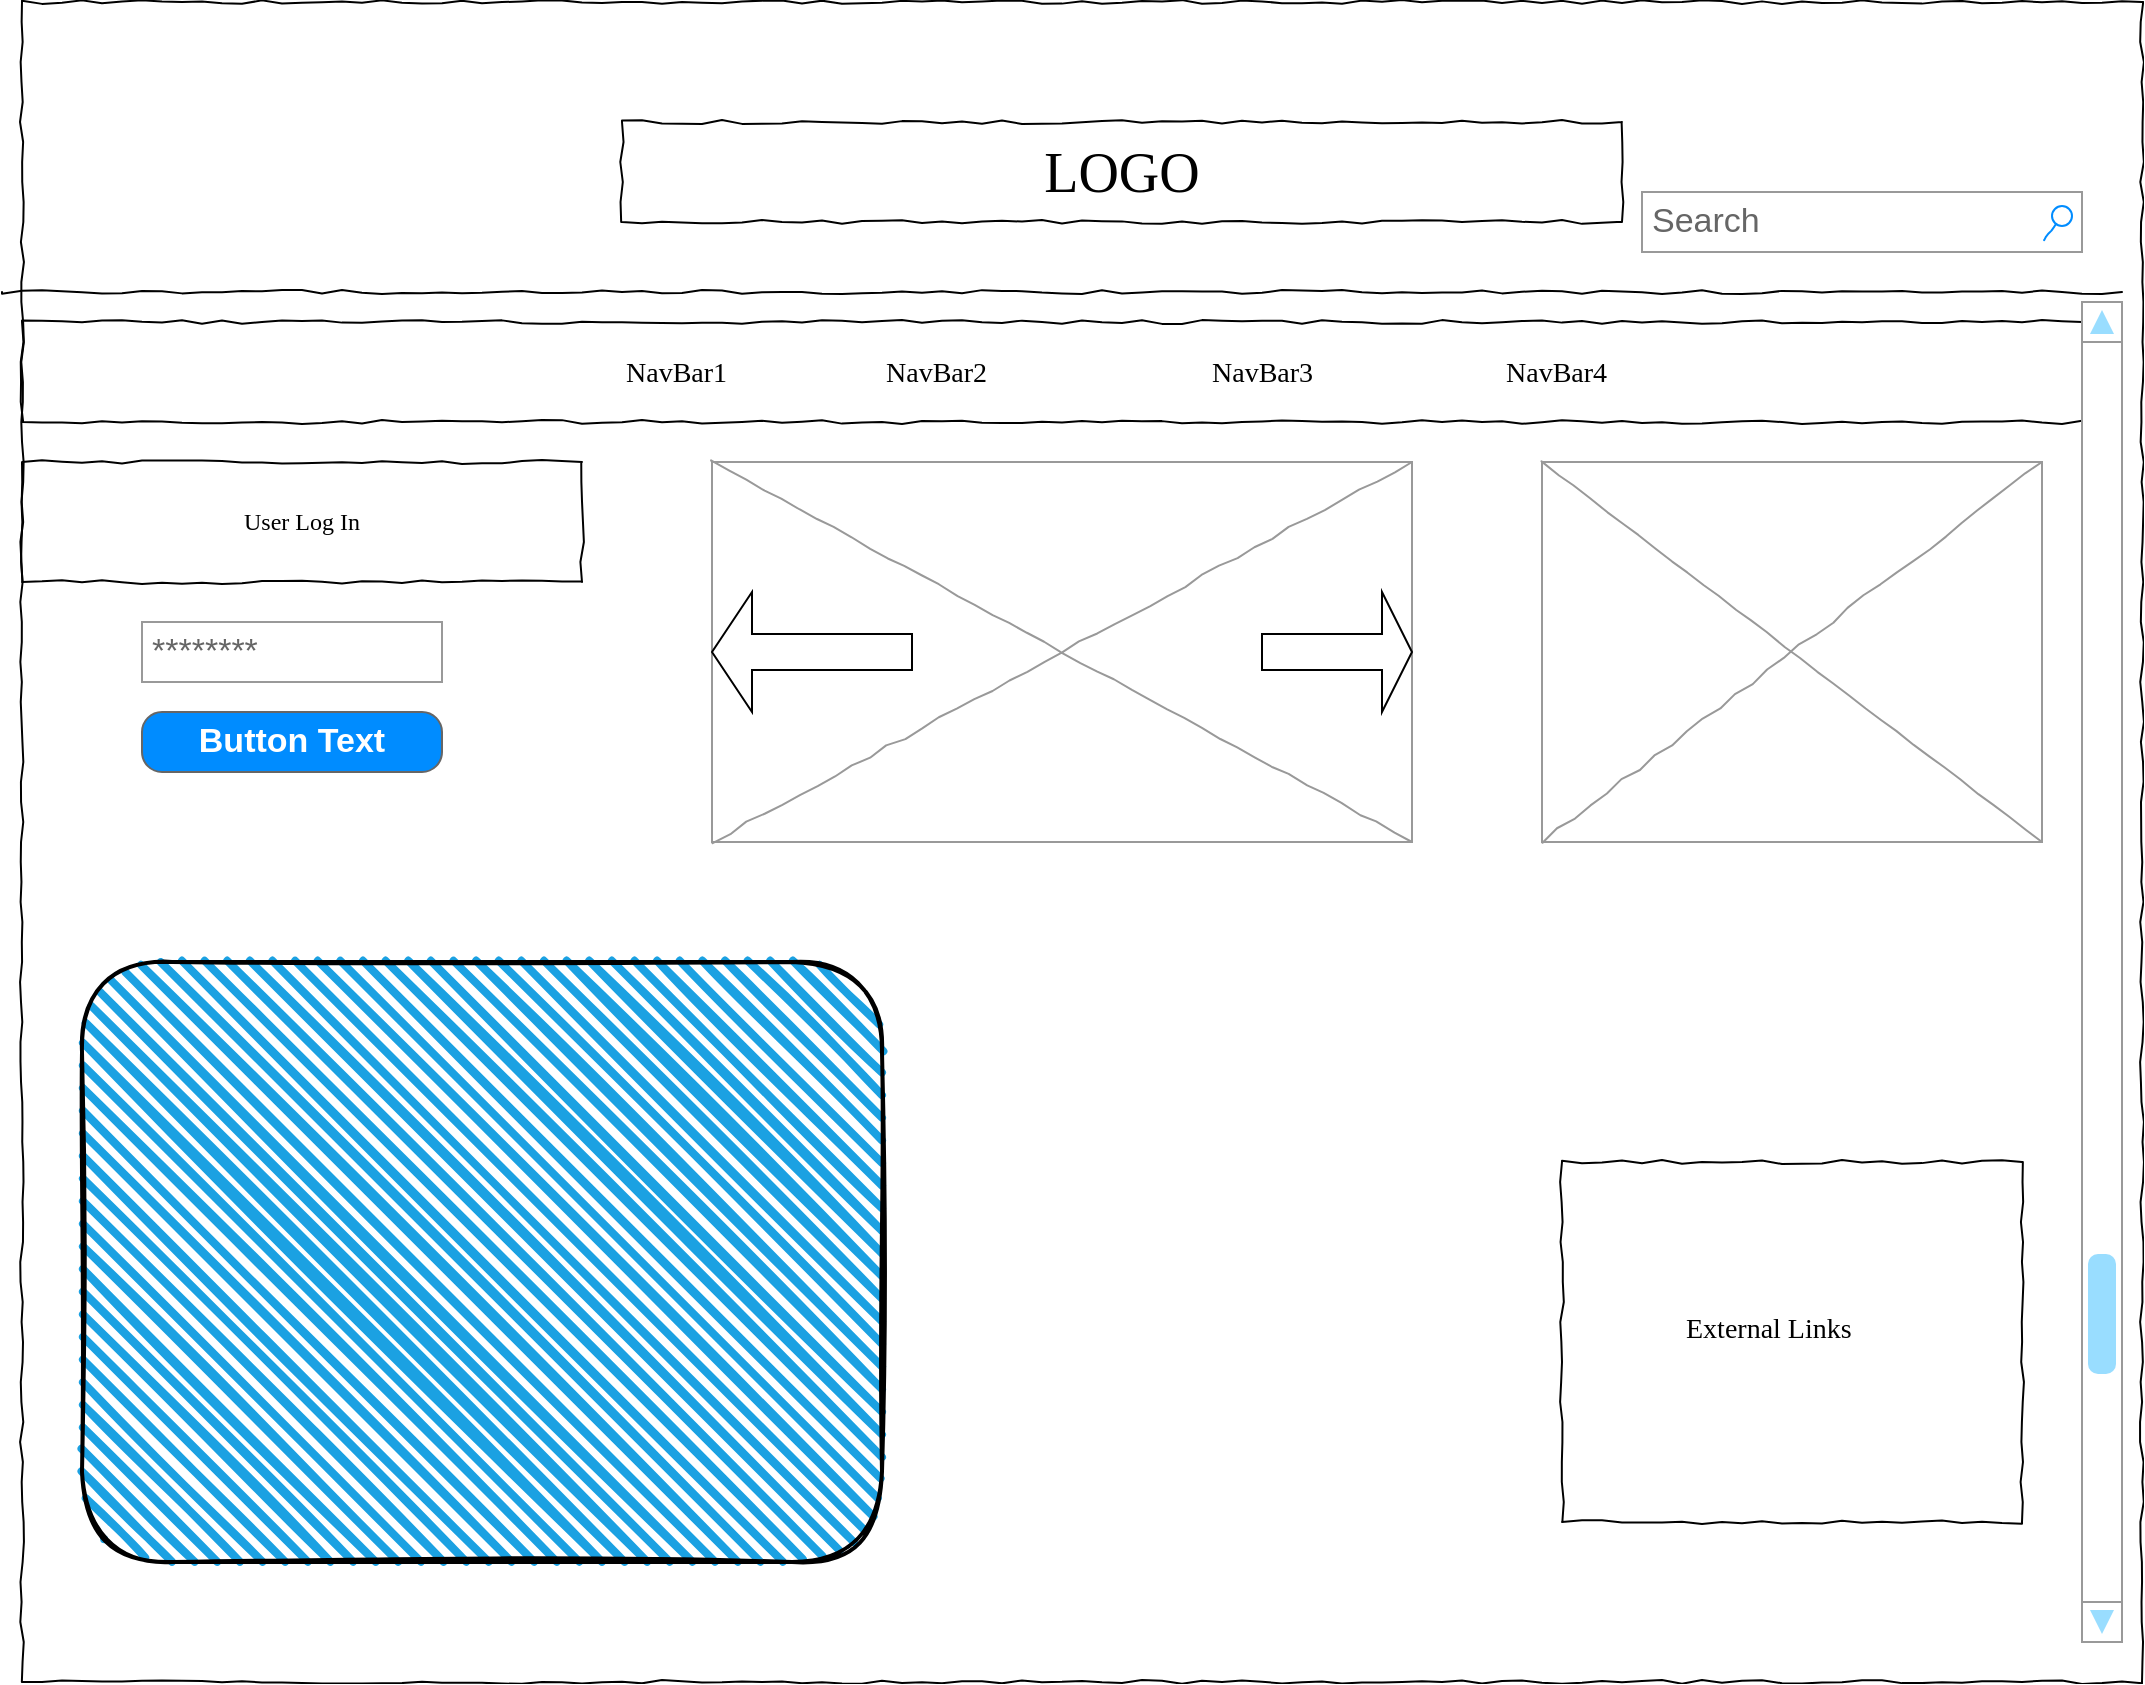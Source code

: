 <mxfile version="14.1.2" type="github" pages="5">
  <diagram name="Home Page" id="03018318-947c-dd8e-b7a3-06fadd420f32">
    <mxGraphModel dx="1955" dy="934" grid="1" gridSize="10" guides="1" tooltips="1" connect="1" arrows="1" fold="1" page="1" pageScale="1" pageWidth="1100" pageHeight="850" background="#ffffff" math="0" shadow="0">
      <root>
        <mxCell id="0" />
        <mxCell id="1" parent="0" />
        <mxCell id="677b7b8949515195-1" value="" style="whiteSpace=wrap;html=1;rounded=0;shadow=0;labelBackgroundColor=none;strokeColor=#000000;strokeWidth=1;fillColor=none;fontFamily=Verdana;fontSize=12;fontColor=#000000;align=center;comic=1;" parent="1" vertex="1">
          <mxGeometry x="30" width="1060" height="840" as="geometry" />
        </mxCell>
        <mxCell id="677b7b8949515195-2" value="LOGO" style="whiteSpace=wrap;html=1;rounded=0;shadow=0;labelBackgroundColor=none;strokeWidth=1;fontFamily=Verdana;fontSize=28;align=center;comic=1;" parent="1" vertex="1">
          <mxGeometry x="330" y="60" width="500" height="50" as="geometry" />
        </mxCell>
        <mxCell id="677b7b8949515195-3" value="Search" style="strokeWidth=1;shadow=0;dashed=0;align=center;html=1;shape=mxgraph.mockup.forms.searchBox;strokeColor=#999999;mainText=;strokeColor2=#008cff;fontColor=#666666;fontSize=17;align=left;spacingLeft=3;rounded=0;labelBackgroundColor=none;comic=1;" parent="1" vertex="1">
          <mxGeometry x="840" y="95" width="220" height="30" as="geometry" />
        </mxCell>
        <mxCell id="677b7b8949515195-9" value="" style="line;strokeWidth=1;html=1;rounded=0;shadow=0;labelBackgroundColor=none;fillColor=none;fontFamily=Verdana;fontSize=14;fontColor=#000000;align=center;comic=1;" parent="1" vertex="1">
          <mxGeometry x="20" y="140" width="1060" height="10" as="geometry" />
        </mxCell>
        <mxCell id="677b7b8949515195-10" value="" style="whiteSpace=wrap;html=1;rounded=0;shadow=0;labelBackgroundColor=none;strokeWidth=1;fillColor=none;fontFamily=Verdana;fontSize=12;align=center;comic=1;" parent="1" vertex="1">
          <mxGeometry x="30" y="160" width="1040" height="50" as="geometry" />
        </mxCell>
        <mxCell id="677b7b8949515195-11" value="NavBar1" style="text;html=1;points=[];align=left;verticalAlign=top;spacingTop=-4;fontSize=14;fontFamily=Verdana" parent="1" vertex="1">
          <mxGeometry x="330" y="175" width="60" height="20" as="geometry" />
        </mxCell>
        <mxCell id="677b7b8949515195-12" value="NavBar2" style="text;html=1;points=[];align=left;verticalAlign=top;spacingTop=-4;fontSize=14;fontFamily=Verdana" parent="1" vertex="1">
          <mxGeometry x="460" y="175" width="60" height="20" as="geometry" />
        </mxCell>
        <mxCell id="677b7b8949515195-13" value="NavBar3" style="text;html=1;points=[];align=left;verticalAlign=top;spacingTop=-4;fontSize=14;fontFamily=Verdana" parent="1" vertex="1">
          <mxGeometry x="623" y="175" width="60" height="20" as="geometry" />
        </mxCell>
        <mxCell id="677b7b8949515195-14" value="NavBar4" style="text;html=1;points=[];align=left;verticalAlign=top;spacingTop=-4;fontSize=14;fontFamily=Verdana" parent="1" vertex="1">
          <mxGeometry x="770" y="175" width="60" height="20" as="geometry" />
        </mxCell>
        <mxCell id="677b7b8949515195-16" value="" style="verticalLabelPosition=bottom;shadow=0;dashed=0;align=center;html=1;verticalAlign=top;strokeWidth=1;shape=mxgraph.mockup.graphics.simpleIcon;strokeColor=#999999;rounded=0;labelBackgroundColor=none;fontFamily=Verdana;fontSize=14;fontColor=#000000;comic=1;" parent="1" vertex="1">
          <mxGeometry x="375" y="230" width="350" height="190" as="geometry" />
        </mxCell>
        <mxCell id="677b7b8949515195-26" value="" style="whiteSpace=wrap;html=1;rounded=0;shadow=0;labelBackgroundColor=none;strokeWidth=1;fillColor=none;fontFamily=Verdana;fontSize=12;align=center;comic=1;" parent="1" vertex="1">
          <mxGeometry x="800" y="580" width="230" height="180" as="geometry" />
        </mxCell>
        <mxCell id="677b7b8949515195-42" value="External Links" style="text;html=1;points=[];align=left;verticalAlign=top;spacingTop=-4;fontSize=14;fontFamily=Verdana" parent="1" vertex="1">
          <mxGeometry x="860" y="653" width="170" height="20" as="geometry" />
        </mxCell>
        <mxCell id="lnmflD24o-eWrWaW904x-7" value="Button Text" style="strokeWidth=1;shadow=0;dashed=0;align=center;html=1;shape=mxgraph.mockup.buttons.button;strokeColor=#666666;fontColor=#ffffff;mainText=;buttonStyle=round;fontSize=17;fontStyle=1;fillColor=#008cff;whiteSpace=wrap;" vertex="1" parent="1">
          <mxGeometry x="90" y="355" width="150" height="30" as="geometry" />
        </mxCell>
        <mxCell id="lnmflD24o-eWrWaW904x-8" value="" style="verticalLabelPosition=bottom;shadow=0;dashed=0;align=center;html=1;verticalAlign=top;strokeWidth=1;shape=mxgraph.mockup.navigation.scrollBar;strokeColor=#999999;barPos=20;fillColor2=#99ddff;strokeColor2=none;direction=north;" vertex="1" parent="1">
          <mxGeometry x="1060" y="150" width="20" height="670" as="geometry" />
        </mxCell>
        <mxCell id="lnmflD24o-eWrWaW904x-9" value="" style="shape=singleArrow;whiteSpace=wrap;html=1;" vertex="1" parent="1">
          <mxGeometry x="650" y="295" width="75" height="60" as="geometry" />
        </mxCell>
        <mxCell id="lnmflD24o-eWrWaW904x-10" value="" style="shape=singleArrow;direction=west;whiteSpace=wrap;html=1;" vertex="1" parent="1">
          <mxGeometry x="375" y="295" width="100" height="60" as="geometry" />
        </mxCell>
        <mxCell id="lnmflD24o-eWrWaW904x-12" value="User Log In" style="whiteSpace=wrap;html=1;rounded=0;shadow=0;labelBackgroundColor=none;strokeColor=#000000;strokeWidth=1;fillColor=none;fontFamily=Verdana;fontSize=12;fontColor=#000000;align=center;comic=1;" vertex="1" parent="1">
          <mxGeometry x="30" y="230" width="280" height="60" as="geometry" />
        </mxCell>
        <mxCell id="lnmflD24o-eWrWaW904x-15" value="" style="verticalLabelPosition=bottom;shadow=0;dashed=0;align=center;html=1;verticalAlign=top;strokeWidth=1;shape=mxgraph.mockup.graphics.simpleIcon;strokeColor=#999999;rounded=0;labelBackgroundColor=none;fontFamily=Verdana;fontSize=14;fontColor=#000000;comic=1;" vertex="1" parent="1">
          <mxGeometry x="790" y="230" width="250" height="190" as="geometry" />
        </mxCell>
        <mxCell id="lnmflD24o-eWrWaW904x-30" value="********" style="strokeWidth=1;shadow=0;dashed=0;align=center;html=1;shape=mxgraph.mockup.forms.pwField;strokeColor=#999999;mainText=;align=left;fontColor=#666666;fontSize=17;spacingLeft=3;" vertex="1" parent="1">
          <mxGeometry x="90" y="310" width="150" height="30" as="geometry" />
        </mxCell>
        <mxCell id="NMW6eSmVWU5GJRv8kJxT-1" value="" style="rounded=1;whiteSpace=wrap;html=1;strokeWidth=2;fillWeight=4;hachureGap=8;hachureAngle=45;fillColor=#1ba1e2;sketch=1;" vertex="1" parent="1">
          <mxGeometry x="60" y="480" width="400" height="300" as="geometry" />
        </mxCell>
      </root>
    </mxGraphModel>
  </diagram>
  <diagram id="0LpwLzdhMlyHSNd9YTFR" name="Movie Articles">
    <mxGraphModel dx="1662" dy="794" grid="1" gridSize="10" guides="1" tooltips="1" connect="1" arrows="1" fold="1" page="1" pageScale="1" pageWidth="827" pageHeight="1169" math="0" shadow="0">
      <root>
        <mxCell id="JeqZHZAUZPpXTg5XwMFp-0" />
        <mxCell id="JeqZHZAUZPpXTg5XwMFp-1" parent="JeqZHZAUZPpXTg5XwMFp-0" />
        <mxCell id="XeFrXRIKhoLliMGknHh3-0" value="" style="whiteSpace=wrap;html=1;rounded=0;shadow=0;labelBackgroundColor=none;strokeColor=#000000;strokeWidth=1;fillColor=none;fontFamily=Verdana;fontSize=12;fontColor=#000000;align=center;comic=1;" vertex="1" parent="JeqZHZAUZPpXTg5XwMFp-1">
          <mxGeometry x="80" y="80" width="1040" height="840" as="geometry" />
        </mxCell>
        <mxCell id="XeFrXRIKhoLliMGknHh3-1" value="LOGO" style="whiteSpace=wrap;html=1;rounded=0;shadow=0;labelBackgroundColor=none;strokeWidth=1;fontFamily=Verdana;fontSize=28;align=center;comic=1;" vertex="1" parent="JeqZHZAUZPpXTg5XwMFp-1">
          <mxGeometry x="120" y="100" width="280" height="90" as="geometry" />
        </mxCell>
        <mxCell id="XeFrXRIKhoLliMGknHh3-2" value="Search" style="strokeWidth=1;shadow=0;dashed=0;align=center;html=1;shape=mxgraph.mockup.forms.searchBox;strokeColor=#999999;mainText=;strokeColor2=#008cff;fontColor=#666666;fontSize=17;align=left;spacingLeft=3;rounded=0;labelBackgroundColor=none;comic=1;" vertex="1" parent="JeqZHZAUZPpXTg5XwMFp-1">
          <mxGeometry x="120" y="230" width="220" height="30" as="geometry" />
        </mxCell>
        <mxCell id="XeFrXRIKhoLliMGknHh3-3" value="" style="whiteSpace=wrap;html=1;rounded=0;shadow=0;labelBackgroundColor=none;strokeWidth=1;fillColor=none;fontFamily=Verdana;fontSize=12;align=center;comic=1;" vertex="1" parent="JeqZHZAUZPpXTg5XwMFp-1">
          <mxGeometry x="110" y="220" width="990" height="50" as="geometry" />
        </mxCell>
        <mxCell id="XeFrXRIKhoLliMGknHh3-4" value="NavBar1" style="text;html=1;points=[];align=left;verticalAlign=top;spacingTop=-4;fontSize=14;fontFamily=Verdana" vertex="1" parent="JeqZHZAUZPpXTg5XwMFp-1">
          <mxGeometry x="410" y="235" width="60" height="20" as="geometry" />
        </mxCell>
        <mxCell id="XeFrXRIKhoLliMGknHh3-5" value="NavBar2" style="text;html=1;points=[];align=left;verticalAlign=top;spacingTop=-4;fontSize=14;fontFamily=Verdana" vertex="1" parent="JeqZHZAUZPpXTg5XwMFp-1">
          <mxGeometry x="540" y="235" width="60" height="20" as="geometry" />
        </mxCell>
        <mxCell id="XeFrXRIKhoLliMGknHh3-6" value="NavBar3" style="text;html=1;points=[];align=left;verticalAlign=top;spacingTop=-4;fontSize=14;fontFamily=Verdana" vertex="1" parent="JeqZHZAUZPpXTg5XwMFp-1">
          <mxGeometry x="703" y="235" width="60" height="20" as="geometry" />
        </mxCell>
        <mxCell id="XeFrXRIKhoLliMGknHh3-7" value="NavBar4" style="text;html=1;points=[];align=left;verticalAlign=top;spacingTop=-4;fontSize=14;fontFamily=Verdana" vertex="1" parent="JeqZHZAUZPpXTg5XwMFp-1">
          <mxGeometry x="850" y="235" width="60" height="20" as="geometry" />
        </mxCell>
        <mxCell id="XeFrXRIKhoLliMGknHh3-8" value="Sliding Picture" style="verticalLabelPosition=bottom;shadow=0;dashed=0;align=center;html=1;verticalAlign=top;strokeWidth=1;shape=mxgraph.mockup.graphics.simpleIcon;strokeColor=#999999;rounded=0;labelBackgroundColor=none;fontFamily=Verdana;fontSize=14;fontColor=#000000;comic=1;" vertex="1" parent="JeqZHZAUZPpXTg5XwMFp-1">
          <mxGeometry x="445" y="290" width="350" height="190" as="geometry" />
        </mxCell>
        <mxCell id="XeFrXRIKhoLliMGknHh3-9" value="Blog Reviews" style="whiteSpace=wrap;html=1;rounded=0;shadow=0;labelBackgroundColor=none;strokeWidth=1;fillColor=none;fontFamily=Verdana;fontSize=12;align=center;comic=1;" vertex="1" parent="JeqZHZAUZPpXTg5XwMFp-1">
          <mxGeometry x="120" y="540" width="980" height="120" as="geometry" />
        </mxCell>
        <mxCell id="XeFrXRIKhoLliMGknHh3-10" value="" style="whiteSpace=wrap;html=1;rounded=0;shadow=0;labelBackgroundColor=none;strokeWidth=1;fillColor=none;fontFamily=Verdana;fontSize=12;align=center;comic=1;" vertex="1" parent="JeqZHZAUZPpXTg5XwMFp-1">
          <mxGeometry x="940" y="770" width="170" height="140" as="geometry" />
        </mxCell>
        <mxCell id="XeFrXRIKhoLliMGknHh3-11" value="External Links" style="text;html=1;points=[];align=left;verticalAlign=top;spacingTop=-4;fontSize=14;fontFamily=Verdana" vertex="1" parent="JeqZHZAUZPpXTg5XwMFp-1">
          <mxGeometry x="970" y="830" width="170" height="20" as="geometry" />
        </mxCell>
        <mxCell id="XeFrXRIKhoLliMGknHh3-13" value="" style="shape=singleArrow;whiteSpace=wrap;html=1;" vertex="1" parent="JeqZHZAUZPpXTg5XwMFp-1">
          <mxGeometry x="700" y="355" width="75" height="60" as="geometry" />
        </mxCell>
        <mxCell id="XeFrXRIKhoLliMGknHh3-14" value="" style="shape=singleArrow;direction=west;whiteSpace=wrap;html=1;" vertex="1" parent="JeqZHZAUZPpXTg5XwMFp-1">
          <mxGeometry x="455" y="355" width="100" height="60" as="geometry" />
        </mxCell>
        <mxCell id="XeFrXRIKhoLliMGknHh3-16" value="Advertisment" style="verticalLabelPosition=bottom;shadow=0;dashed=0;align=center;html=1;verticalAlign=top;strokeWidth=1;shape=mxgraph.mockup.graphics.simpleIcon;strokeColor=#999999;rounded=0;labelBackgroundColor=none;fontFamily=Verdana;fontSize=14;fontColor=#000000;comic=1;" vertex="1" parent="JeqZHZAUZPpXTg5XwMFp-1">
          <mxGeometry x="105" y="780" width="250" height="130" as="geometry" />
        </mxCell>
        <mxCell id="XeFrXRIKhoLliMGknHh3-17" value="Login&amp;nbsp;" style="strokeWidth=1;shadow=0;dashed=0;align=center;html=1;shape=mxgraph.mockup.buttons.button;strokeColor=#666666;fontColor=#ffffff;mainText=;buttonStyle=round;fontSize=17;fontStyle=1;fillColor=#008cff;whiteSpace=wrap;" vertex="1" parent="JeqZHZAUZPpXTg5XwMFp-1">
          <mxGeometry x="940" y="140" width="150" height="50" as="geometry" />
        </mxCell>
        <mxCell id="XeFrXRIKhoLliMGknHh3-18" value="" style="shape=mxgraph.mockup.markup.scratchOut;shadow=0;dashed=0;html=1;strokeColor=#999999;strokeWidth=4;" vertex="1" parent="JeqZHZAUZPpXTg5XwMFp-1">
          <mxGeometry x="400" y="95" width="510" height="100" as="geometry" />
        </mxCell>
        <mxCell id="XeFrXRIKhoLliMGknHh3-19" value="" style="shape=mxgraph.mockup.markup.scratchOut;shadow=0;dashed=0;html=1;strokeColor=#999999;strokeWidth=4;" vertex="1" parent="JeqZHZAUZPpXTg5XwMFp-1">
          <mxGeometry x="110" y="280" width="340" height="180" as="geometry" />
        </mxCell>
        <mxCell id="XeFrXRIKhoLliMGknHh3-26" value="" style="verticalLabelPosition=bottom;shadow=0;dashed=0;align=center;html=1;verticalAlign=top;strokeWidth=1;shape=mxgraph.mockup.graphics.simpleIcon;strokeColor=#999999;fillColor=#ffffff;" vertex="1" parent="JeqZHZAUZPpXTg5XwMFp-1">
          <mxGeometry x="870" y="290" width="50" height="50" as="geometry" />
        </mxCell>
        <mxCell id="XeFrXRIKhoLliMGknHh3-27" value="" style="verticalLabelPosition=bottom;shadow=0;dashed=0;align=center;html=1;verticalAlign=top;strokeWidth=1;shape=mxgraph.mockup.graphics.simpleIcon;strokeColor=#999999;fillColor=#ffffff;" vertex="1" parent="JeqZHZAUZPpXTg5XwMFp-1">
          <mxGeometry x="945" y="290" width="50" height="50" as="geometry" />
        </mxCell>
        <mxCell id="XeFrXRIKhoLliMGknHh3-28" value="" style="verticalLabelPosition=bottom;shadow=0;dashed=0;align=center;html=1;verticalAlign=top;strokeWidth=1;shape=mxgraph.mockup.graphics.simpleIcon;strokeColor=#999999;fillColor=#ffffff;" vertex="1" parent="JeqZHZAUZPpXTg5XwMFp-1">
          <mxGeometry x="1020" y="290" width="50" height="50" as="geometry" />
        </mxCell>
        <mxCell id="XeFrXRIKhoLliMGknHh3-29" value="" style="verticalLabelPosition=bottom;shadow=0;dashed=0;align=center;html=1;verticalAlign=top;strokeWidth=1;shape=mxgraph.mockup.graphics.simpleIcon;strokeColor=#999999;fillColor=#ffffff;" vertex="1" parent="JeqZHZAUZPpXTg5XwMFp-1">
          <mxGeometry x="870" y="365" width="50" height="50" as="geometry" />
        </mxCell>
        <mxCell id="XeFrXRIKhoLliMGknHh3-30" value="" style="verticalLabelPosition=bottom;shadow=0;dashed=0;align=center;html=1;verticalAlign=top;strokeWidth=1;shape=mxgraph.mockup.graphics.simpleIcon;strokeColor=#999999;fillColor=#ffffff;" vertex="1" parent="JeqZHZAUZPpXTg5XwMFp-1">
          <mxGeometry x="945" y="360" width="50" height="55" as="geometry" />
        </mxCell>
        <mxCell id="XeFrXRIKhoLliMGknHh3-31" value="" style="verticalLabelPosition=bottom;shadow=0;dashed=0;align=center;html=1;verticalAlign=top;strokeWidth=1;shape=mxgraph.mockup.graphics.simpleIcon;strokeColor=#999999;fillColor=#ffffff;" vertex="1" parent="JeqZHZAUZPpXTg5XwMFp-1">
          <mxGeometry x="1020" y="365" width="50" height="50" as="geometry" />
        </mxCell>
        <mxCell id="XeFrXRIKhoLliMGknHh3-32" value="" style="verticalLabelPosition=bottom;shadow=0;dashed=0;align=center;html=1;verticalAlign=top;strokeWidth=1;shape=mxgraph.mockup.graphics.simpleIcon;strokeColor=#999999;fillColor=#ffffff;" vertex="1" parent="JeqZHZAUZPpXTg5XwMFp-1">
          <mxGeometry x="870" y="440" width="50" height="50" as="geometry" />
        </mxCell>
        <mxCell id="XeFrXRIKhoLliMGknHh3-33" value="" style="verticalLabelPosition=bottom;shadow=0;dashed=0;align=center;html=1;verticalAlign=top;strokeWidth=1;shape=mxgraph.mockup.graphics.simpleIcon;strokeColor=#999999;fillColor=#ffffff;" vertex="1" parent="JeqZHZAUZPpXTg5XwMFp-1">
          <mxGeometry x="945" y="440" width="50" height="50" as="geometry" />
        </mxCell>
        <mxCell id="XeFrXRIKhoLliMGknHh3-34" value="" style="verticalLabelPosition=bottom;shadow=0;dashed=0;align=center;html=1;verticalAlign=top;strokeWidth=1;shape=mxgraph.mockup.graphics.simpleIcon;strokeColor=#999999;fillColor=#ffffff;" vertex="1" parent="JeqZHZAUZPpXTg5XwMFp-1">
          <mxGeometry x="1020" y="440" width="50" height="50" as="geometry" />
        </mxCell>
        <mxCell id="XeFrXRIKhoLliMGknHh3-35" value="" style="endArrow=classic;html=1;" edge="1" parent="JeqZHZAUZPpXTg5XwMFp-1">
          <mxGeometry width="50" height="50" relative="1" as="geometry">
            <mxPoint x="1310" y="440" as="sourcePoint" />
            <mxPoint x="1140" y="420" as="targetPoint" />
          </mxGeometry>
        </mxCell>
        <mxCell id="XeFrXRIKhoLliMGknHh3-36" value="videos on display for reviews" style="rounded=0;whiteSpace=wrap;html=1;" vertex="1" parent="JeqZHZAUZPpXTg5XwMFp-1">
          <mxGeometry x="1310" y="410" width="190" height="100" as="geometry" />
        </mxCell>
      </root>
    </mxGraphModel>
  </diagram>
  <diagram id="s_5-bY-S2U1KccxnMSlM" name="Log In - User">
    <mxGraphModel dx="1662" dy="794" grid="1" gridSize="10" guides="1" tooltips="1" connect="1" arrows="1" fold="1" page="1" pageScale="1" pageWidth="827" pageHeight="1169" math="0" shadow="0">
      <root>
        <mxCell id="Yhq2KIxVH4jt7l9qzdMT-0" />
        <mxCell id="Yhq2KIxVH4jt7l9qzdMT-1" parent="Yhq2KIxVH4jt7l9qzdMT-0" />
        <mxCell id="3VYIFU_xGgu_Myj_WlBm-0" value="" style="whiteSpace=wrap;html=1;rounded=0;shadow=0;labelBackgroundColor=none;strokeColor=#000000;strokeWidth=1;fillColor=none;fontFamily=Verdana;fontSize=12;fontColor=#000000;align=center;comic=1;" vertex="1" parent="Yhq2KIxVH4jt7l9qzdMT-1">
          <mxGeometry x="40" y="40" width="1040" height="930" as="geometry" />
        </mxCell>
        <mxCell id="3VYIFU_xGgu_Myj_WlBm-1" value="LOGO" style="whiteSpace=wrap;html=1;rounded=0;shadow=0;labelBackgroundColor=none;strokeWidth=1;fontFamily=Verdana;fontSize=28;align=center;comic=1;" vertex="1" parent="Yhq2KIxVH4jt7l9qzdMT-1">
          <mxGeometry x="70" y="60" width="280" height="130" as="geometry" />
        </mxCell>
        <mxCell id="3VYIFU_xGgu_Myj_WlBm-2" value="Search" style="strokeWidth=1;shadow=0;dashed=0;align=center;html=1;shape=mxgraph.mockup.forms.searchBox;strokeColor=#999999;mainText=;strokeColor2=#008cff;fontColor=#666666;fontSize=17;align=left;spacingLeft=3;rounded=0;labelBackgroundColor=none;comic=1;" vertex="1" parent="Yhq2KIxVH4jt7l9qzdMT-1">
          <mxGeometry x="120" y="230" width="220" height="30" as="geometry" />
        </mxCell>
        <mxCell id="3VYIFU_xGgu_Myj_WlBm-3" value="" style="whiteSpace=wrap;html=1;rounded=0;shadow=0;labelBackgroundColor=none;strokeWidth=1;fillColor=none;fontFamily=Verdana;fontSize=12;align=center;comic=1;" vertex="1" parent="Yhq2KIxVH4jt7l9qzdMT-1">
          <mxGeometry x="50" y="210" width="990" height="70" as="geometry" />
        </mxCell>
        <mxCell id="3VYIFU_xGgu_Myj_WlBm-4" value="NavBar1" style="text;html=1;points=[];align=left;verticalAlign=top;spacingTop=-4;fontSize=14;fontFamily=Verdana" vertex="1" parent="Yhq2KIxVH4jt7l9qzdMT-1">
          <mxGeometry x="410" y="235" width="60" height="20" as="geometry" />
        </mxCell>
        <mxCell id="3VYIFU_xGgu_Myj_WlBm-5" value="NavBar2" style="text;html=1;points=[];align=left;verticalAlign=top;spacingTop=-4;fontSize=14;fontFamily=Verdana" vertex="1" parent="Yhq2KIxVH4jt7l9qzdMT-1">
          <mxGeometry x="540" y="235" width="60" height="20" as="geometry" />
        </mxCell>
        <mxCell id="3VYIFU_xGgu_Myj_WlBm-6" value="NavBar3" style="text;html=1;points=[];align=left;verticalAlign=top;spacingTop=-4;fontSize=14;fontFamily=Verdana" vertex="1" parent="Yhq2KIxVH4jt7l9qzdMT-1">
          <mxGeometry x="703" y="235" width="60" height="20" as="geometry" />
        </mxCell>
        <mxCell id="3VYIFU_xGgu_Myj_WlBm-7" value="NavBar4" style="text;html=1;points=[];align=left;verticalAlign=top;spacingTop=-4;fontSize=14;fontFamily=Verdana" vertex="1" parent="Yhq2KIxVH4jt7l9qzdMT-1">
          <mxGeometry x="850" y="235" width="60" height="20" as="geometry" />
        </mxCell>
        <mxCell id="3VYIFU_xGgu_Myj_WlBm-10" value="" style="whiteSpace=wrap;html=1;rounded=0;shadow=0;labelBackgroundColor=none;strokeWidth=1;fillColor=none;fontFamily=Verdana;fontSize=12;align=center;comic=1;" vertex="1" parent="Yhq2KIxVH4jt7l9qzdMT-1">
          <mxGeometry x="900" y="790" width="170" height="140" as="geometry" />
        </mxCell>
        <mxCell id="3VYIFU_xGgu_Myj_WlBm-11" value="External Links" style="text;html=1;points=[];align=left;verticalAlign=top;spacingTop=-4;fontSize=14;fontFamily=Verdana" vertex="1" parent="Yhq2KIxVH4jt7l9qzdMT-1">
          <mxGeometry x="900" y="830" width="170" height="20" as="geometry" />
        </mxCell>
        <mxCell id="3VYIFU_xGgu_Myj_WlBm-15" value="Login&amp;nbsp;" style="strokeWidth=1;shadow=0;dashed=0;align=center;html=1;shape=mxgraph.mockup.buttons.button;strokeColor=#666666;fontColor=#ffffff;mainText=;buttonStyle=round;fontSize=17;fontStyle=1;fillColor=#008cff;whiteSpace=wrap;" vertex="1" parent="Yhq2KIxVH4jt7l9qzdMT-1">
          <mxGeometry x="920" y="110" width="150" height="50" as="geometry" />
        </mxCell>
        <mxCell id="3VYIFU_xGgu_Myj_WlBm-16" value="" style="shape=mxgraph.mockup.markup.scratchOut;shadow=0;dashed=0;html=1;strokeColor=#999999;strokeWidth=4;" vertex="1" parent="Yhq2KIxVH4jt7l9qzdMT-1">
          <mxGeometry x="380" y="85" width="510" height="100" as="geometry" />
        </mxCell>
        <mxCell id="0r_NXN9Ou0nhOEm1XHQO-0" value="Email Address" style="html=1;shadow=0;dashed=0;shape=mxgraph.bootstrap.rrect;rSize=5;strokeColor=#CED4DA;html=1;whiteSpace=wrap;fillColor=#FFFFFF;fontColor=#7D868C;align=left;spacing=15;spacingLeft=40;fontSize=14;" vertex="1" parent="Yhq2KIxVH4jt7l9qzdMT-1">
          <mxGeometry x="80" y="610" width="830" height="40" as="geometry" />
        </mxCell>
        <mxCell id="0r_NXN9Ou0nhOEm1XHQO-1" value="@" style="html=1;shadow=0;dashed=0;shape=mxgraph.bootstrap.leftButton;strokeColor=inherit;gradientColor=inherit;fontColor=inherit;fillColor=#E9ECEF;rSize=5;perimeter=none;whiteSpace=wrap;resizeHeight=1;fontSize=14;" vertex="1" parent="0r_NXN9Ou0nhOEm1XHQO-0">
          <mxGeometry width="41.5" height="40" as="geometry" />
        </mxCell>
        <mxCell id="0r_NXN9Ou0nhOEm1XHQO-2" value="UserName" style="html=1;shadow=0;dashed=0;shape=mxgraph.bootstrap.rrect;rSize=5;strokeColor=#CED4DA;html=1;whiteSpace=wrap;fillColor=#FFFFFF;fontColor=#7D868C;align=left;spacingLeft=0;spacing=15;fontSize=14;" vertex="1" parent="Yhq2KIxVH4jt7l9qzdMT-1">
          <mxGeometry x="80" y="670" width="800" height="40" as="geometry" />
        </mxCell>
        <mxCell id="0r_NXN9Ou0nhOEm1XHQO-3" value="" style="html=1;shadow=0;dashed=0;shape=mxgraph.bootstrap.rightButton;strokeColor=inherit;gradientColor=inherit;fontColor=inherit;fillColor=#E9ECEF;rSize=5;perimeter=none;whiteSpace=wrap;resizeHeight=1;fontSize=14;" vertex="1" parent="0r_NXN9Ou0nhOEm1XHQO-2">
          <mxGeometry x="1" width="120" height="40" relative="1" as="geometry">
            <mxPoint x="-120" as="offset" />
          </mxGeometry>
        </mxCell>
        <mxCell id="0r_NXN9Ou0nhOEm1XHQO-12" value="" style="verticalLabelPosition=bottom;verticalAlign=top;html=1;shadow=0;dashed=0;strokeWidth=1;shape=mxgraph.android.contact_badge_normal;" vertex="1" parent="Yhq2KIxVH4jt7l9qzdMT-1">
          <mxGeometry x="80" y="310" width="170" height="160" as="geometry" />
        </mxCell>
        <mxCell id="0r_NXN9Ou0nhOEm1XHQO-13" value="Profile Photo Upload" style="html=1;shadow=0;dashed=0;shape=mxgraph.bootstrap.rrect;rSize=5;strokeColor=#CED4DA;html=1;whiteSpace=wrap;fillColor=#FFFFFF;fontColor=#7D868C;align=left;spacing=15;fontSize=14;" vertex="1" parent="Yhq2KIxVH4jt7l9qzdMT-1">
          <mxGeometry x="80" y="510" width="430" height="40" as="geometry" />
        </mxCell>
        <mxCell id="0r_NXN9Ou0nhOEm1XHQO-14" value="Browse" style="html=1;shadow=0;dashed=0;strokeColor=#CED4DA;gradientColor=inherit;fontColor=inherit;fillColor=#E9ECEF;rSize=5;perimeter=none;whiteSpace=wrap;resizeHeight=1;fontSize=14;align=left;spacing=15;" vertex="1" parent="0r_NXN9Ou0nhOEm1XHQO-13">
          <mxGeometry x="1" width="80" height="40" relative="1" as="geometry">
            <mxPoint x="-160" as="offset" />
          </mxGeometry>
        </mxCell>
        <mxCell id="0r_NXN9Ou0nhOEm1XHQO-15" value="Button" style="html=1;shadow=0;dashed=0;shape=mxgraph.bootstrap.rightButton;strokeColor=#6C757D;gradientColor=inherit;fontColor=inherit;fillColor=#ffffff;rSize=5;perimeter=none;whiteSpace=wrap;resizeHeight=1;fontSize=14;align=left;spacing=15;" vertex="1" parent="0r_NXN9Ou0nhOEm1XHQO-13">
          <mxGeometry x="1" width="80" height="40" relative="1" as="geometry">
            <mxPoint x="-80" as="offset" />
          </mxGeometry>
        </mxCell>
        <mxCell id="0r_NXN9Ou0nhOEm1XHQO-19" value="" style="shape=mxgraph.mockup.markup.scratchOut;shadow=0;dashed=0;html=1;strokeColor=#999999;strokeWidth=4;" vertex="1" parent="Yhq2KIxVH4jt7l9qzdMT-1">
          <mxGeometry x="600" y="330" width="390" height="170" as="geometry" />
        </mxCell>
        <mxCell id="bj3gr609FNz_vwfbjxHD-0" value="Password" style="fillColor=none;strokeColor=none;align=left;fontSize=14;" vertex="1" parent="Yhq2KIxVH4jt7l9qzdMT-1">
          <mxGeometry x="90" y="740" width="70" height="40" as="geometry" />
        </mxCell>
        <mxCell id="bj3gr609FNz_vwfbjxHD-1" value="" style="html=1;shadow=0;dashed=0;shape=mxgraph.bootstrap.rrect;rSize=5;fillColor=none;strokeColor=#999999;align=left;spacing=15;fontSize=14;fontColor=#6C767D;" vertex="1" parent="Yhq2KIxVH4jt7l9qzdMT-1">
          <mxGeometry x="190" y="740" width="360" height="40" as="geometry" />
        </mxCell>
        <mxCell id="bj3gr609FNz_vwfbjxHD-2" value="Must be 8-20 characters long." style="fillColor=none;strokeColor=none;align=left;spacing=2;fontSize=12;fontColor=#999999;" vertex="1" parent="Yhq2KIxVH4jt7l9qzdMT-1">
          <mxGeometry x="550" y="740" width="170" height="40" as="geometry" />
        </mxCell>
        <mxCell id="bj3gr609FNz_vwfbjxHD-3" value="Password" style="fillColor=none;strokeColor=none;align=left;fontSize=14;" vertex="1" parent="Yhq2KIxVH4jt7l9qzdMT-1">
          <mxGeometry x="90" y="810" width="70" height="40" as="geometry" />
        </mxCell>
        <mxCell id="bj3gr609FNz_vwfbjxHD-4" value="" style="html=1;shadow=0;dashed=0;shape=mxgraph.bootstrap.rrect;rSize=5;fillColor=none;strokeColor=#999999;align=left;spacing=15;fontSize=14;fontColor=#6C767D;" vertex="1" parent="Yhq2KIxVH4jt7l9qzdMT-1">
          <mxGeometry x="190" y="810" width="360" height="40" as="geometry" />
        </mxCell>
        <mxCell id="bj3gr609FNz_vwfbjxHD-5" value="Must be 8-20 characters long." style="fillColor=none;strokeColor=none;align=left;spacing=2;fontSize=12;fontColor=#999999;" vertex="1" parent="Yhq2KIxVH4jt7l9qzdMT-1">
          <mxGeometry x="550" y="810" width="170" height="40" as="geometry" />
        </mxCell>
        <mxCell id="diU1uZLTuQoD5Ss51xAJ-0" value="First name" style="html=1;shadow=0;dashed=0;shape=mxgraph.bootstrap.rrect;rSize=5;fillColor=none;strokeColor=#999999;align=left;spacing=15;fontSize=14;fontColor=#6C767D;" vertex="1" parent="Yhq2KIxVH4jt7l9qzdMT-1">
          <mxGeometry x="80" y="569.5" width="390" height="30" as="geometry" />
        </mxCell>
        <mxCell id="diU1uZLTuQoD5Ss51xAJ-1" value="Last name" style="html=1;shadow=0;dashed=0;shape=mxgraph.bootstrap.rrect;rSize=5;fillColor=none;strokeColor=#999999;align=left;spacing=15;fontSize=14;fontColor=#6C767D;" vertex="1" parent="Yhq2KIxVH4jt7l9qzdMT-1">
          <mxGeometry x="510" y="570" width="390" height="30" as="geometry" />
        </mxCell>
      </root>
    </mxGraphModel>
  </diagram>
  <diagram id="HZRSqQHNXGhb59MzmV6t" name="User Movie Input">
    <mxGraphModel dx="1662" dy="794" grid="1" gridSize="10" guides="1" tooltips="1" connect="1" arrows="1" fold="1" page="1" pageScale="1" pageWidth="827" pageHeight="1169" math="0" shadow="0">
      <root>
        <mxCell id="W3vEYLjZMUfoFh65cC0q-0" />
        <mxCell id="W3vEYLjZMUfoFh65cC0q-1" parent="W3vEYLjZMUfoFh65cC0q-0" />
        <mxCell id="-aYclsOYTXQLMJNCdQXq-0" value="" style="whiteSpace=wrap;html=1;rounded=0;shadow=0;labelBackgroundColor=none;strokeColor=#000000;strokeWidth=1;fillColor=none;fontFamily=Verdana;fontSize=12;fontColor=#000000;align=center;comic=1;" vertex="1" parent="W3vEYLjZMUfoFh65cC0q-1">
          <mxGeometry x="40" y="70" width="1120" height="950" as="geometry" />
        </mxCell>
        <mxCell id="-aYclsOYTXQLMJNCdQXq-1" value="LOGO" style="whiteSpace=wrap;html=1;rounded=0;shadow=0;labelBackgroundColor=none;strokeWidth=1;fontFamily=Verdana;fontSize=28;align=center;comic=1;" vertex="1" parent="W3vEYLjZMUfoFh65cC0q-1">
          <mxGeometry x="330" y="100" width="560" height="90" as="geometry" />
        </mxCell>
        <mxCell id="-aYclsOYTXQLMJNCdQXq-2" value="Search" style="strokeWidth=1;shadow=0;dashed=0;align=center;html=1;shape=mxgraph.mockup.forms.searchBox;strokeColor=#999999;mainText=;strokeColor2=#008cff;fontColor=#666666;fontSize=17;align=left;spacingLeft=3;rounded=0;labelBackgroundColor=none;comic=1;" vertex="1" parent="W3vEYLjZMUfoFh65cC0q-1">
          <mxGeometry x="120" y="230" width="220" height="30" as="geometry" />
        </mxCell>
        <mxCell id="-aYclsOYTXQLMJNCdQXq-3" value="" style="whiteSpace=wrap;html=1;rounded=0;shadow=0;labelBackgroundColor=none;strokeWidth=1;fillColor=none;fontFamily=Verdana;fontSize=12;align=center;comic=1;" vertex="1" parent="W3vEYLjZMUfoFh65cC0q-1">
          <mxGeometry x="110" y="220" width="990" height="50" as="geometry" />
        </mxCell>
        <mxCell id="-aYclsOYTXQLMJNCdQXq-4" value="NavBar1" style="text;html=1;points=[];align=left;verticalAlign=top;spacingTop=-4;fontSize=14;fontFamily=Verdana" vertex="1" parent="W3vEYLjZMUfoFh65cC0q-1">
          <mxGeometry x="410" y="235" width="60" height="20" as="geometry" />
        </mxCell>
        <mxCell id="-aYclsOYTXQLMJNCdQXq-5" value="NavBar2" style="text;html=1;points=[];align=left;verticalAlign=top;spacingTop=-4;fontSize=14;fontFamily=Verdana" vertex="1" parent="W3vEYLjZMUfoFh65cC0q-1">
          <mxGeometry x="540" y="235" width="60" height="20" as="geometry" />
        </mxCell>
        <mxCell id="-aYclsOYTXQLMJNCdQXq-6" value="NavBar3" style="text;html=1;points=[];align=left;verticalAlign=top;spacingTop=-4;fontSize=14;fontFamily=Verdana" vertex="1" parent="W3vEYLjZMUfoFh65cC0q-1">
          <mxGeometry x="703" y="235" width="60" height="20" as="geometry" />
        </mxCell>
        <mxCell id="-aYclsOYTXQLMJNCdQXq-7" value="NavBar4" style="text;html=1;points=[];align=left;verticalAlign=top;spacingTop=-4;fontSize=14;fontFamily=Verdana" vertex="1" parent="W3vEYLjZMUfoFh65cC0q-1">
          <mxGeometry x="850" y="235" width="60" height="20" as="geometry" />
        </mxCell>
        <mxCell id="-aYclsOYTXQLMJNCdQXq-9" value="User Comments on Movies" style="whiteSpace=wrap;html=1;rounded=0;shadow=0;labelBackgroundColor=none;strokeWidth=1;fillColor=none;fontFamily=Verdana;fontSize=12;align=center;comic=1;" vertex="1" parent="W3vEYLjZMUfoFh65cC0q-1">
          <mxGeometry x="90" y="610" width="450" height="120" as="geometry" />
        </mxCell>
        <mxCell id="-aYclsOYTXQLMJNCdQXq-10" value="" style="whiteSpace=wrap;html=1;rounded=0;shadow=0;labelBackgroundColor=none;strokeWidth=1;fillColor=none;fontFamily=Verdana;fontSize=12;align=center;comic=1;" vertex="1" parent="W3vEYLjZMUfoFh65cC0q-1">
          <mxGeometry x="940" y="770" width="170" height="140" as="geometry" />
        </mxCell>
        <mxCell id="-aYclsOYTXQLMJNCdQXq-11" value="External Links" style="text;html=1;points=[];align=left;verticalAlign=top;spacingTop=-4;fontSize=14;fontFamily=Verdana" vertex="1" parent="W3vEYLjZMUfoFh65cC0q-1">
          <mxGeometry x="970" y="830" width="170" height="20" as="geometry" />
        </mxCell>
        <mxCell id="-aYclsOYTXQLMJNCdQXq-14" value="Advertisment" style="verticalLabelPosition=bottom;shadow=0;dashed=0;align=center;html=1;verticalAlign=top;strokeWidth=1;shape=mxgraph.mockup.graphics.simpleIcon;strokeColor=#999999;rounded=0;labelBackgroundColor=none;fontFamily=Verdana;fontSize=14;fontColor=#000000;comic=1;" vertex="1" parent="W3vEYLjZMUfoFh65cC0q-1">
          <mxGeometry x="105" y="780" width="250" height="130" as="geometry" />
        </mxCell>
        <mxCell id="-aYclsOYTXQLMJNCdQXq-18" value="" style="verticalLabelPosition=bottom;shadow=0;dashed=0;align=center;html=1;verticalAlign=top;strokeWidth=1;shape=mxgraph.mockup.graphics.simpleIcon;strokeColor=#999999;fillColor=#ffffff;" vertex="1" parent="W3vEYLjZMUfoFh65cC0q-1">
          <mxGeometry x="640" y="357.5" width="50" height="50" as="geometry" />
        </mxCell>
        <mxCell id="-aYclsOYTXQLMJNCdQXq-19" value="" style="verticalLabelPosition=bottom;shadow=0;dashed=0;align=center;html=1;verticalAlign=top;strokeWidth=1;shape=mxgraph.mockup.graphics.simpleIcon;strokeColor=#999999;fillColor=#ffffff;" vertex="1" parent="W3vEYLjZMUfoFh65cC0q-1">
          <mxGeometry x="750" y="360" width="50" height="50" as="geometry" />
        </mxCell>
        <mxCell id="-aYclsOYTXQLMJNCdQXq-20" value="" style="verticalLabelPosition=bottom;shadow=0;dashed=0;align=center;html=1;verticalAlign=top;strokeWidth=1;shape=mxgraph.mockup.graphics.simpleIcon;strokeColor=#999999;fillColor=#ffffff;" vertex="1" parent="W3vEYLjZMUfoFh65cC0q-1">
          <mxGeometry x="860" y="360" width="50" height="50" as="geometry" />
        </mxCell>
        <mxCell id="-aYclsOYTXQLMJNCdQXq-21" value="Sample of Videos for reviews" style="verticalLabelPosition=bottom;shadow=0;dashed=0;align=center;html=1;verticalAlign=top;strokeWidth=1;shape=mxgraph.mockup.graphics.simpleIcon;strokeColor=#999999;fillColor=#ffffff;" vertex="1" parent="W3vEYLjZMUfoFh65cC0q-1">
          <mxGeometry x="120" y="362.5" width="50" height="50" as="geometry" />
        </mxCell>
        <mxCell id="-aYclsOYTXQLMJNCdQXq-22" value="These will be links for users" style="verticalLabelPosition=bottom;shadow=0;dashed=0;align=center;html=1;verticalAlign=top;strokeWidth=1;shape=mxgraph.mockup.graphics.simpleIcon;strokeColor=#999999;fillColor=#ffffff;" vertex="1" parent="W3vEYLjZMUfoFh65cC0q-1">
          <mxGeometry x="330" y="357.5" width="50" height="55" as="geometry" />
        </mxCell>
        <mxCell id="-aYclsOYTXQLMJNCdQXq-23" value="" style="verticalLabelPosition=bottom;shadow=0;dashed=0;align=center;html=1;verticalAlign=top;strokeWidth=1;shape=mxgraph.mockup.graphics.simpleIcon;strokeColor=#999999;fillColor=#ffffff;" vertex="1" parent="W3vEYLjZMUfoFh65cC0q-1">
          <mxGeometry x="235" y="360" width="50" height="50" as="geometry" />
        </mxCell>
        <mxCell id="-aYclsOYTXQLMJNCdQXq-24" value="" style="verticalLabelPosition=bottom;shadow=0;dashed=0;align=center;html=1;verticalAlign=top;strokeWidth=1;shape=mxgraph.mockup.graphics.simpleIcon;strokeColor=#999999;fillColor=#ffffff;" vertex="1" parent="W3vEYLjZMUfoFh65cC0q-1">
          <mxGeometry x="430" y="360" width="50" height="50" as="geometry" />
        </mxCell>
        <mxCell id="-aYclsOYTXQLMJNCdQXq-25" value="" style="verticalLabelPosition=bottom;shadow=0;dashed=0;align=center;html=1;verticalAlign=top;strokeWidth=1;shape=mxgraph.mockup.graphics.simpleIcon;strokeColor=#999999;fillColor=#ffffff;" vertex="1" parent="W3vEYLjZMUfoFh65cC0q-1">
          <mxGeometry x="540" y="357.5" width="50" height="50" as="geometry" />
        </mxCell>
        <mxCell id="Ldywq55FmVREFUOhWbU8-0" value="Admin Video Reviews" style="whiteSpace=wrap;html=1;rounded=0;shadow=0;labelBackgroundColor=none;strokeColor=#000000;strokeWidth=1;fillColor=none;fontFamily=Verdana;fontSize=12;fontColor=#000000;align=center;comic=1;" vertex="1" parent="W3vEYLjZMUfoFh65cC0q-1">
          <mxGeometry x="90" y="450" width="820" height="150" as="geometry" />
        </mxCell>
        <mxCell id="Ldywq55FmVREFUOhWbU8-1" value="" style="rounded=1;whiteSpace=wrap;html=1;strokeWidth=2;fillWeight=4;hachureGap=8;hachureAngle=45;fillColor=#1ba1e2;sketch=1;" vertex="1" parent="W3vEYLjZMUfoFh65cC0q-1">
          <mxGeometry x="420" y="780" width="410" height="190" as="geometry" />
        </mxCell>
      </root>
    </mxGraphModel>
  </diagram>
  <diagram id="Sjxo4pB1GkzNYJga9tDC" name="Admin Page">
    <mxGraphModel dx="1662" dy="794" grid="1" gridSize="10" guides="1" tooltips="1" connect="1" arrows="1" fold="1" page="1" pageScale="1" pageWidth="827" pageHeight="1169" math="0" shadow="0">
      <root>
        <mxCell id="fMszR5mb_4-K2vZLUXy5-0" />
        <mxCell id="fMszR5mb_4-K2vZLUXy5-1" parent="fMszR5mb_4-K2vZLUXy5-0" />
        <mxCell id="yWWs29AZutksRQ-EG9Ve-0" value="" style="whiteSpace=wrap;html=1;rounded=0;shadow=0;labelBackgroundColor=none;strokeColor=#000000;strokeWidth=1;fillColor=none;fontFamily=Verdana;fontSize=12;fontColor=#000000;align=center;comic=1;" vertex="1" parent="fMszR5mb_4-K2vZLUXy5-1">
          <mxGeometry x="40" y="70" width="1040" height="930" as="geometry" />
        </mxCell>
        <mxCell id="yWWs29AZutksRQ-EG9Ve-1" value="LOGO" style="whiteSpace=wrap;html=1;rounded=0;shadow=0;labelBackgroundColor=none;strokeWidth=1;fontFamily=Verdana;fontSize=28;align=center;comic=1;" vertex="1" parent="fMszR5mb_4-K2vZLUXy5-1">
          <mxGeometry x="70" y="70" width="280" height="130" as="geometry" />
        </mxCell>
        <mxCell id="yWWs29AZutksRQ-EG9Ve-2" value="Search" style="strokeWidth=1;shadow=0;dashed=0;align=center;html=1;shape=mxgraph.mockup.forms.searchBox;strokeColor=#999999;mainText=;strokeColor2=#008cff;fontColor=#666666;fontSize=17;align=left;spacingLeft=3;rounded=0;labelBackgroundColor=none;comic=1;" vertex="1" parent="fMszR5mb_4-K2vZLUXy5-1">
          <mxGeometry x="120" y="230" width="220" height="30" as="geometry" />
        </mxCell>
        <mxCell id="yWWs29AZutksRQ-EG9Ve-3" value="" style="whiteSpace=wrap;html=1;rounded=0;shadow=0;labelBackgroundColor=none;strokeWidth=1;fillColor=none;fontFamily=Verdana;fontSize=12;align=center;comic=1;" vertex="1" parent="fMszR5mb_4-K2vZLUXy5-1">
          <mxGeometry x="50" y="210" width="990" height="70" as="geometry" />
        </mxCell>
        <mxCell id="yWWs29AZutksRQ-EG9Ve-4" value="NavBar1" style="text;html=1;points=[];align=left;verticalAlign=top;spacingTop=-4;fontSize=14;fontFamily=Verdana" vertex="1" parent="fMszR5mb_4-K2vZLUXy5-1">
          <mxGeometry x="410" y="235" width="60" height="20" as="geometry" />
        </mxCell>
        <mxCell id="yWWs29AZutksRQ-EG9Ve-5" value="NavBar2" style="text;html=1;points=[];align=left;verticalAlign=top;spacingTop=-4;fontSize=14;fontFamily=Verdana" vertex="1" parent="fMszR5mb_4-K2vZLUXy5-1">
          <mxGeometry x="540" y="235" width="60" height="20" as="geometry" />
        </mxCell>
        <mxCell id="yWWs29AZutksRQ-EG9Ve-6" value="NavBar3" style="text;html=1;points=[];align=left;verticalAlign=top;spacingTop=-4;fontSize=14;fontFamily=Verdana" vertex="1" parent="fMszR5mb_4-K2vZLUXy5-1">
          <mxGeometry x="703" y="235" width="60" height="20" as="geometry" />
        </mxCell>
        <mxCell id="yWWs29AZutksRQ-EG9Ve-7" value="NavBar4" style="text;html=1;points=[];align=left;verticalAlign=top;spacingTop=-4;fontSize=14;fontFamily=Verdana" vertex="1" parent="fMszR5mb_4-K2vZLUXy5-1">
          <mxGeometry x="850" y="235" width="60" height="20" as="geometry" />
        </mxCell>
        <mxCell id="yWWs29AZutksRQ-EG9Ve-8" value="" style="whiteSpace=wrap;html=1;rounded=0;shadow=0;labelBackgroundColor=none;strokeWidth=1;fillColor=none;fontFamily=Verdana;fontSize=12;align=center;comic=1;" vertex="1" parent="fMszR5mb_4-K2vZLUXy5-1">
          <mxGeometry x="80" y="520" width="170" height="140" as="geometry" />
        </mxCell>
        <mxCell id="yWWs29AZutksRQ-EG9Ve-11" value="" style="shape=mxgraph.mockup.markup.scratchOut;shadow=0;dashed=0;html=1;strokeColor=#999999;strokeWidth=4;" vertex="1" parent="fMszR5mb_4-K2vZLUXy5-1">
          <mxGeometry x="380" y="85" width="510" height="100" as="geometry" />
        </mxCell>
        <mxCell id="yWWs29AZutksRQ-EG9Ve-14" value="UserName" style="html=1;shadow=0;dashed=0;shape=mxgraph.bootstrap.rrect;rSize=5;strokeColor=#CED4DA;html=1;whiteSpace=wrap;fillColor=#FFFFFF;fontColor=#7D868C;align=left;spacingLeft=0;spacing=15;fontSize=14;" vertex="1" parent="fMszR5mb_4-K2vZLUXy5-1">
          <mxGeometry x="270" y="450" width="800" height="40" as="geometry" />
        </mxCell>
        <mxCell id="yWWs29AZutksRQ-EG9Ve-15" value="" style="html=1;shadow=0;dashed=0;shape=mxgraph.bootstrap.rightButton;strokeColor=inherit;gradientColor=inherit;fontColor=inherit;fillColor=#E9ECEF;rSize=5;perimeter=none;whiteSpace=wrap;resizeHeight=1;fontSize=14;" vertex="1" parent="yWWs29AZutksRQ-EG9Ve-14">
          <mxGeometry x="1" width="120" height="40" relative="1" as="geometry">
            <mxPoint x="-120" as="offset" />
          </mxGeometry>
        </mxCell>
        <mxCell id="yWWs29AZutksRQ-EG9Ve-16" value="" style="verticalLabelPosition=bottom;verticalAlign=top;html=1;shadow=0;dashed=0;strokeWidth=1;shape=mxgraph.android.contact_badge_normal;" vertex="1" parent="fMszR5mb_4-K2vZLUXy5-1">
          <mxGeometry x="80" y="310" width="170" height="160" as="geometry" />
        </mxCell>
        <mxCell id="yWWs29AZutksRQ-EG9Ve-17" value="Profile Photo Upload" style="html=1;shadow=0;dashed=0;shape=mxgraph.bootstrap.rrect;rSize=5;strokeColor=#CED4DA;html=1;whiteSpace=wrap;fillColor=#FFFFFF;fontColor=#7D868C;align=left;spacing=15;fontSize=14;" vertex="1" parent="fMszR5mb_4-K2vZLUXy5-1">
          <mxGeometry x="273" y="330" width="430" height="40" as="geometry" />
        </mxCell>
        <mxCell id="yWWs29AZutksRQ-EG9Ve-18" value="Browse" style="html=1;shadow=0;dashed=0;strokeColor=#CED4DA;gradientColor=inherit;fontColor=inherit;fillColor=#E9ECEF;rSize=5;perimeter=none;whiteSpace=wrap;resizeHeight=1;fontSize=14;align=left;spacing=15;" vertex="1" parent="yWWs29AZutksRQ-EG9Ve-17">
          <mxGeometry x="1" width="80" height="40" relative="1" as="geometry">
            <mxPoint x="-160" as="offset" />
          </mxGeometry>
        </mxCell>
        <mxCell id="yWWs29AZutksRQ-EG9Ve-19" value="Button" style="html=1;shadow=0;dashed=0;shape=mxgraph.bootstrap.rightButton;strokeColor=#6C757D;gradientColor=inherit;fontColor=inherit;fillColor=#ffffff;rSize=5;perimeter=none;whiteSpace=wrap;resizeHeight=1;fontSize=14;align=left;spacing=15;" vertex="1" parent="yWWs29AZutksRQ-EG9Ve-17">
          <mxGeometry x="1" width="80" height="40" relative="1" as="geometry">
            <mxPoint x="-80" as="offset" />
          </mxGeometry>
        </mxCell>
        <mxCell id="yWWs29AZutksRQ-EG9Ve-27" value="First name" style="html=1;shadow=0;dashed=0;shape=mxgraph.bootstrap.rrect;rSize=5;fillColor=none;strokeColor=#999999;align=left;spacing=15;fontSize=14;fontColor=#6C767D;" vertex="1" parent="fMszR5mb_4-K2vZLUXy5-1">
          <mxGeometry x="273" y="400" width="390" height="30" as="geometry" />
        </mxCell>
        <mxCell id="yWWs29AZutksRQ-EG9Ve-28" value="Last name" style="html=1;shadow=0;dashed=0;shape=mxgraph.bootstrap.rrect;rSize=5;fillColor=none;strokeColor=#999999;align=left;spacing=15;fontSize=14;fontColor=#6C767D;" vertex="1" parent="fMszR5mb_4-K2vZLUXy5-1">
          <mxGeometry x="680" y="400" width="390" height="30" as="geometry" />
        </mxCell>
      </root>
    </mxGraphModel>
  </diagram>
</mxfile>
